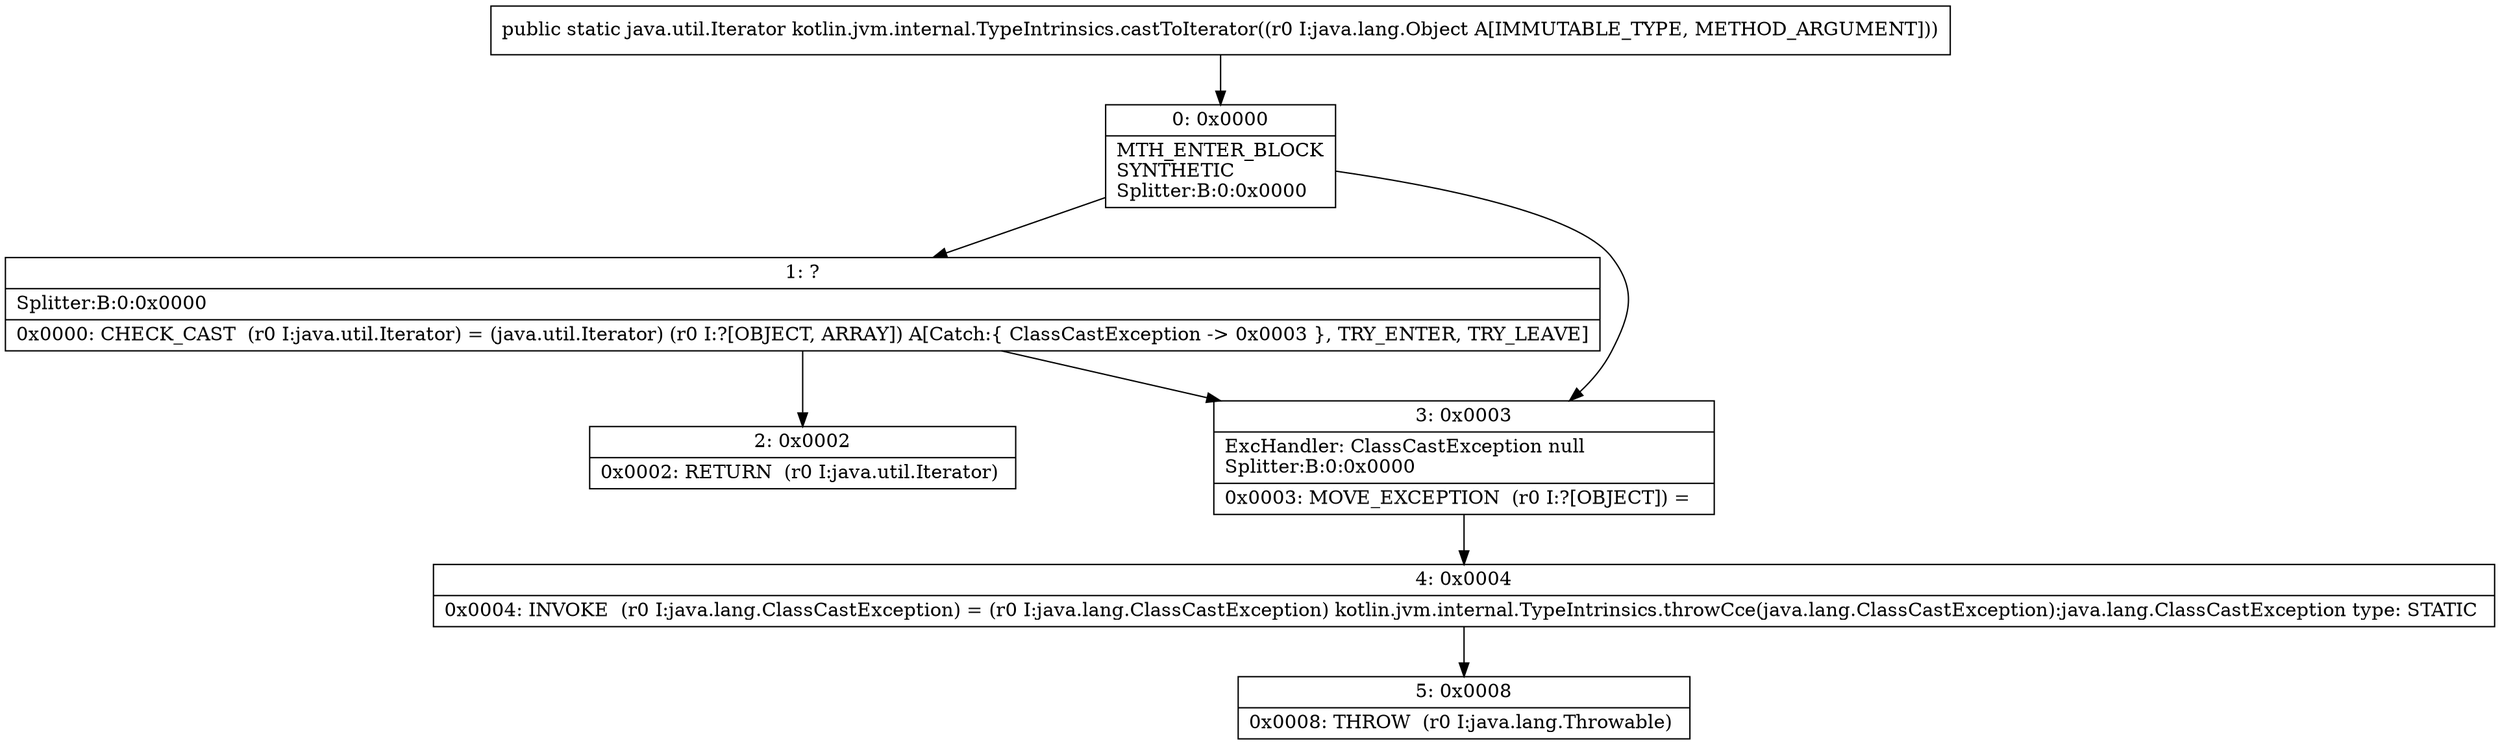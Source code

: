 digraph "CFG forkotlin.jvm.internal.TypeIntrinsics.castToIterator(Ljava\/lang\/Object;)Ljava\/util\/Iterator;" {
Node_0 [shape=record,label="{0\:\ 0x0000|MTH_ENTER_BLOCK\lSYNTHETIC\lSplitter:B:0:0x0000\l}"];
Node_1 [shape=record,label="{1\:\ ?|Splitter:B:0:0x0000\l|0x0000: CHECK_CAST  (r0 I:java.util.Iterator) = (java.util.Iterator) (r0 I:?[OBJECT, ARRAY]) A[Catch:\{ ClassCastException \-\> 0x0003 \}, TRY_ENTER, TRY_LEAVE]\l}"];
Node_2 [shape=record,label="{2\:\ 0x0002|0x0002: RETURN  (r0 I:java.util.Iterator) \l}"];
Node_3 [shape=record,label="{3\:\ 0x0003|ExcHandler: ClassCastException null\lSplitter:B:0:0x0000\l|0x0003: MOVE_EXCEPTION  (r0 I:?[OBJECT]) =  \l}"];
Node_4 [shape=record,label="{4\:\ 0x0004|0x0004: INVOKE  (r0 I:java.lang.ClassCastException) = (r0 I:java.lang.ClassCastException) kotlin.jvm.internal.TypeIntrinsics.throwCce(java.lang.ClassCastException):java.lang.ClassCastException type: STATIC \l}"];
Node_5 [shape=record,label="{5\:\ 0x0008|0x0008: THROW  (r0 I:java.lang.Throwable) \l}"];
MethodNode[shape=record,label="{public static java.util.Iterator kotlin.jvm.internal.TypeIntrinsics.castToIterator((r0 I:java.lang.Object A[IMMUTABLE_TYPE, METHOD_ARGUMENT])) }"];
MethodNode -> Node_0;
Node_0 -> Node_1;
Node_0 -> Node_3;
Node_1 -> Node_2;
Node_1 -> Node_3;
Node_3 -> Node_4;
Node_4 -> Node_5;
}


